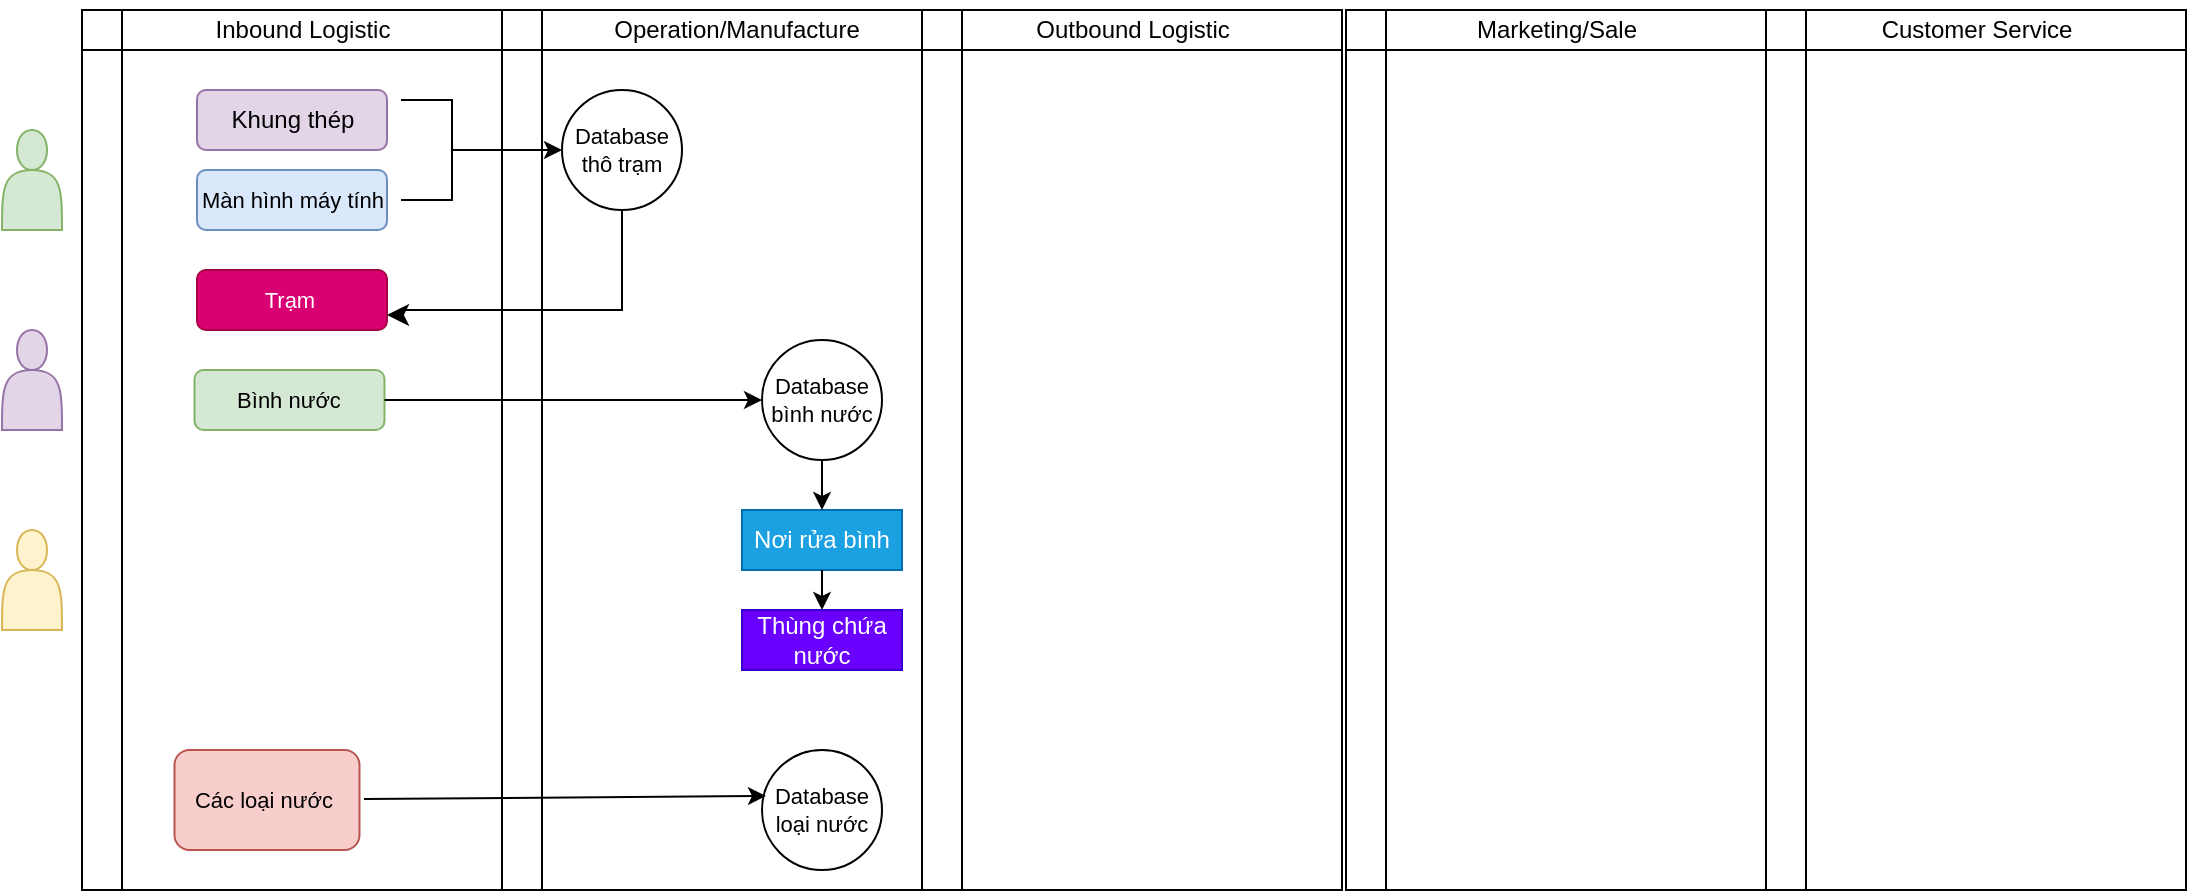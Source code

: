 <mxfile version="24.7.17">
  <diagram name="Page-1" id="wM1payCSYXfOGqNj-sEZ">
    <mxGraphModel dx="954" dy="647" grid="1" gridSize="10" guides="1" tooltips="1" connect="1" arrows="0" fold="1" page="1" pageScale="1" pageWidth="1654" pageHeight="1169" math="0" shadow="0">
      <root>
        <mxCell id="0" />
        <mxCell id="1" parent="0" />
        <mxCell id="lA_nZtJsFJba0ltW-i-2-1" value="" style="shape=internalStorage;whiteSpace=wrap;html=1;backgroundOutline=1;" vertex="1" parent="1">
          <mxGeometry x="90" y="160" width="210" height="440" as="geometry" />
        </mxCell>
        <mxCell id="lA_nZtJsFJba0ltW-i-2-2" value="" style="shape=internalStorage;whiteSpace=wrap;html=1;backgroundOutline=1;" vertex="1" parent="1">
          <mxGeometry x="300" y="160" width="210" height="440" as="geometry" />
        </mxCell>
        <mxCell id="lA_nZtJsFJba0ltW-i-2-3" value="" style="shape=internalStorage;whiteSpace=wrap;html=1;backgroundOutline=1;" vertex="1" parent="1">
          <mxGeometry x="510" y="160" width="210" height="440" as="geometry" />
        </mxCell>
        <mxCell id="lA_nZtJsFJba0ltW-i-2-4" value="" style="shape=internalStorage;whiteSpace=wrap;html=1;backgroundOutline=1;" vertex="1" parent="1">
          <mxGeometry x="722" y="160" width="210" height="440" as="geometry" />
        </mxCell>
        <mxCell id="lA_nZtJsFJba0ltW-i-2-5" value="" style="shape=internalStorage;whiteSpace=wrap;html=1;backgroundOutline=1;" vertex="1" parent="1">
          <mxGeometry x="932" y="160" width="210" height="440" as="geometry" />
        </mxCell>
        <mxCell id="lA_nZtJsFJba0ltW-i-2-6" value="Inbound Logistic" style="text;html=1;align=center;verticalAlign=middle;whiteSpace=wrap;rounded=0;" vertex="1" parent="1">
          <mxGeometry x="143" y="155" width="115" height="30" as="geometry" />
        </mxCell>
        <mxCell id="lA_nZtJsFJba0ltW-i-2-7" value="Operation/Manufacture" style="text;html=1;align=center;verticalAlign=middle;whiteSpace=wrap;rounded=0;" vertex="1" parent="1">
          <mxGeometry x="360" y="155" width="115" height="30" as="geometry" />
        </mxCell>
        <mxCell id="lA_nZtJsFJba0ltW-i-2-8" value="Outbound Logistic" style="text;html=1;align=center;verticalAlign=middle;whiteSpace=wrap;rounded=0;" vertex="1" parent="1">
          <mxGeometry x="557.5" y="155" width="115" height="30" as="geometry" />
        </mxCell>
        <mxCell id="lA_nZtJsFJba0ltW-i-2-9" value="Marketing/Sale" style="text;html=1;align=center;verticalAlign=middle;whiteSpace=wrap;rounded=0;" vertex="1" parent="1">
          <mxGeometry x="770" y="155" width="115" height="30" as="geometry" />
        </mxCell>
        <mxCell id="lA_nZtJsFJba0ltW-i-2-11" value="Customer Service" style="text;html=1;align=center;verticalAlign=middle;whiteSpace=wrap;rounded=0;" vertex="1" parent="1">
          <mxGeometry x="979.5" y="155" width="115" height="30" as="geometry" />
        </mxCell>
        <mxCell id="lA_nZtJsFJba0ltW-i-2-12" value="Khung thép" style="rounded=1;whiteSpace=wrap;html=1;fillColor=#e1d5e7;strokeColor=#9673a6;" vertex="1" parent="1">
          <mxGeometry x="147.5" y="200" width="95" height="30" as="geometry" />
        </mxCell>
        <mxCell id="lA_nZtJsFJba0ltW-i-2-13" value="&lt;font style=&quot;font-size: 11px;&quot;&gt;Màn hình máy tính&lt;/font&gt;" style="rounded=1;whiteSpace=wrap;html=1;fillColor=#dae8fc;strokeColor=#6c8ebf;" vertex="1" parent="1">
          <mxGeometry x="147.5" y="240" width="95" height="30" as="geometry" />
        </mxCell>
        <mxCell id="lA_nZtJsFJba0ltW-i-2-14" value="&lt;span style=&quot;font-size: 11px;&quot;&gt;Bình nước&lt;/span&gt;" style="rounded=1;whiteSpace=wrap;html=1;fillColor=#d5e8d4;strokeColor=#82b366;" vertex="1" parent="1">
          <mxGeometry x="146.25" y="340" width="95" height="30" as="geometry" />
        </mxCell>
        <mxCell id="lA_nZtJsFJba0ltW-i-2-15" value="&lt;span style=&quot;font-size: 11px;&quot;&gt;Các loại nước&amp;nbsp;&lt;/span&gt;" style="rounded=1;whiteSpace=wrap;html=1;fillColor=#f8cecc;strokeColor=#b85450;" vertex="1" parent="1">
          <mxGeometry x="136.25" y="530" width="92.5" height="50" as="geometry" />
        </mxCell>
        <mxCell id="lA_nZtJsFJba0ltW-i-2-16" value="Database thô trạm" style="ellipse;whiteSpace=wrap;html=1;aspect=fixed;fontSize=11;" vertex="1" parent="1">
          <mxGeometry x="330" y="200" width="60" height="60" as="geometry" />
        </mxCell>
        <mxCell id="lA_nZtJsFJba0ltW-i-2-17" value="" style="shape=partialRectangle;whiteSpace=wrap;html=1;bottom=1;right=1;left=1;top=0;fillColor=none;routingCenterX=-0.5;rotation=-90;" vertex="1" parent="1">
          <mxGeometry x="237.5" y="217.5" width="50" height="25" as="geometry" />
        </mxCell>
        <mxCell id="lA_nZtJsFJba0ltW-i-2-18" value="" style="endArrow=classic;html=1;rounded=0;entryX=0;entryY=0.5;entryDx=0;entryDy=0;exitX=0.5;exitY=1;exitDx=0;exitDy=0;" edge="1" parent="1" source="lA_nZtJsFJba0ltW-i-2-17" target="lA_nZtJsFJba0ltW-i-2-16">
          <mxGeometry width="50" height="50" relative="1" as="geometry">
            <mxPoint x="280" y="242.5" as="sourcePoint" />
            <mxPoint x="330" y="192.5" as="targetPoint" />
          </mxGeometry>
        </mxCell>
        <mxCell id="lA_nZtJsFJba0ltW-i-2-19" value="&lt;span style=&quot;font-size: 11px;&quot;&gt;Trạm&amp;nbsp;&lt;/span&gt;" style="rounded=1;whiteSpace=wrap;html=1;fillColor=#d80073;strokeColor=#A50040;fontColor=#ffffff;" vertex="1" parent="1">
          <mxGeometry x="147.5" y="290" width="95" height="30" as="geometry" />
        </mxCell>
        <mxCell id="lA_nZtJsFJba0ltW-i-2-22" value="" style="edgeStyle=segmentEdgeStyle;endArrow=classic;html=1;curved=0;rounded=0;endSize=8;startSize=8;entryX=1;entryY=0.75;entryDx=0;entryDy=0;exitX=0.5;exitY=1;exitDx=0;exitDy=0;" edge="1" parent="1" source="lA_nZtJsFJba0ltW-i-2-16" target="lA_nZtJsFJba0ltW-i-2-19">
          <mxGeometry width="50" height="50" relative="1" as="geometry">
            <mxPoint x="300" y="310" as="sourcePoint" />
            <mxPoint x="350" y="260" as="targetPoint" />
            <Array as="points">
              <mxPoint x="360" y="310" />
              <mxPoint x="250" y="310" />
              <mxPoint x="250" y="313" />
            </Array>
          </mxGeometry>
        </mxCell>
        <mxCell id="lA_nZtJsFJba0ltW-i-2-23" value="" style="shape=actor;whiteSpace=wrap;html=1;fillColor=#e1d5e7;strokeColor=#9673a6;" vertex="1" parent="1">
          <mxGeometry x="50" y="320" width="30" height="50" as="geometry" />
        </mxCell>
        <mxCell id="lA_nZtJsFJba0ltW-i-2-24" value="" style="shape=actor;whiteSpace=wrap;html=1;fillColor=#d5e8d4;strokeColor=#82b366;" vertex="1" parent="1">
          <mxGeometry x="50" y="220" width="30" height="50" as="geometry" />
        </mxCell>
        <mxCell id="lA_nZtJsFJba0ltW-i-2-25" value="" style="shape=actor;whiteSpace=wrap;html=1;fillColor=#fff2cc;strokeColor=#d6b656;" vertex="1" parent="1">
          <mxGeometry x="50" y="420" width="30" height="50" as="geometry" />
        </mxCell>
        <mxCell id="lA_nZtJsFJba0ltW-i-2-26" value="Database bình nước" style="ellipse;whiteSpace=wrap;html=1;aspect=fixed;fontSize=11;" vertex="1" parent="1">
          <mxGeometry x="430" y="325" width="60" height="60" as="geometry" />
        </mxCell>
        <mxCell id="lA_nZtJsFJba0ltW-i-2-27" value="" style="endArrow=classic;html=1;rounded=0;entryX=0;entryY=0.5;entryDx=0;entryDy=0;exitX=1;exitY=0.5;exitDx=0;exitDy=0;" edge="1" parent="1" source="lA_nZtJsFJba0ltW-i-2-14" target="lA_nZtJsFJba0ltW-i-2-26">
          <mxGeometry width="50" height="50" relative="1" as="geometry">
            <mxPoint x="340" y="375" as="sourcePoint" />
            <mxPoint x="390" y="325" as="targetPoint" />
          </mxGeometry>
        </mxCell>
        <mxCell id="lA_nZtJsFJba0ltW-i-2-28" value="Database loại nước" style="ellipse;whiteSpace=wrap;html=1;aspect=fixed;fontSize=11;" vertex="1" parent="1">
          <mxGeometry x="430" y="530" width="60" height="60" as="geometry" />
        </mxCell>
        <mxCell id="lA_nZtJsFJba0ltW-i-2-29" value="" style="endArrow=classic;html=1;rounded=0;exitX=1;exitY=0.5;exitDx=0;exitDy=0;entryX=0.033;entryY=0.383;entryDx=0;entryDy=0;entryPerimeter=0;" edge="1" parent="1" target="lA_nZtJsFJba0ltW-i-2-28">
          <mxGeometry width="50" height="50" relative="1" as="geometry">
            <mxPoint x="231" y="554.5" as="sourcePoint" />
            <mxPoint x="440" y="560" as="targetPoint" />
          </mxGeometry>
        </mxCell>
        <mxCell id="lA_nZtJsFJba0ltW-i-2-31" value="Nơi rửa bình" style="rounded=0;whiteSpace=wrap;html=1;fillColor=#1ba1e2;fontColor=#ffffff;strokeColor=#006EAF;" vertex="1" parent="1">
          <mxGeometry x="420" y="410" width="80" height="30" as="geometry" />
        </mxCell>
        <mxCell id="lA_nZtJsFJba0ltW-i-2-32" value="" style="endArrow=classic;html=1;rounded=0;entryX=0.5;entryY=0;entryDx=0;entryDy=0;exitX=0.5;exitY=1;exitDx=0;exitDy=0;" edge="1" parent="1" source="lA_nZtJsFJba0ltW-i-2-26" target="lA_nZtJsFJba0ltW-i-2-31">
          <mxGeometry width="50" height="50" relative="1" as="geometry">
            <mxPoint x="380" y="420" as="sourcePoint" />
            <mxPoint x="430" y="370" as="targetPoint" />
          </mxGeometry>
        </mxCell>
        <mxCell id="lA_nZtJsFJba0ltW-i-2-33" value="Thùng chứa nước" style="rounded=0;whiteSpace=wrap;html=1;fillColor=#6a00ff;fontColor=#ffffff;strokeColor=#3700CC;" vertex="1" parent="1">
          <mxGeometry x="420" y="460" width="80" height="30" as="geometry" />
        </mxCell>
        <mxCell id="lA_nZtJsFJba0ltW-i-2-35" value="" style="endArrow=classic;html=1;rounded=0;exitX=0.5;exitY=1;exitDx=0;exitDy=0;" edge="1" parent="1" source="lA_nZtJsFJba0ltW-i-2-31" target="lA_nZtJsFJba0ltW-i-2-33">
          <mxGeometry width="50" height="50" relative="1" as="geometry">
            <mxPoint x="470" y="410" as="sourcePoint" />
            <mxPoint x="470" y="420" as="targetPoint" />
          </mxGeometry>
        </mxCell>
      </root>
    </mxGraphModel>
  </diagram>
</mxfile>

